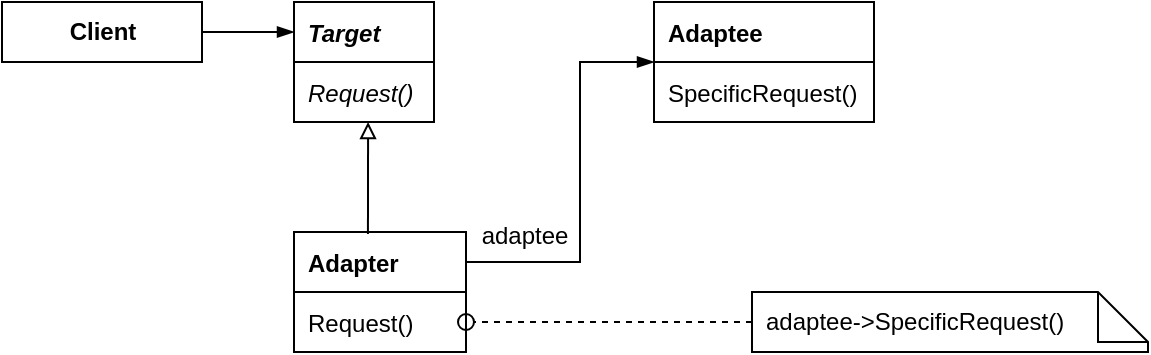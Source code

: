 <mxfile version="17.4.5" type="device"><diagram id="Go7ODr88gcL93da7TFws" name="Page-1"><mxGraphModel dx="1422" dy="706" grid="0" gridSize="10" guides="1" tooltips="1" connect="1" arrows="1" fold="1" page="1" pageScale="1" pageWidth="827" pageHeight="1169" math="0" shadow="0"><root><mxCell id="0"/><mxCell id="1" parent="0"/><mxCell id="mV2-xWREY8VUc57nsRdw-12" value="Target" style="swimlane;fontStyle=3;childLayout=stackLayout;horizontal=1;startSize=30;fillColor=none;horizontalStack=0;resizeParent=1;resizeParentMax=0;resizeLast=0;collapsible=0;marginBottom=0;fontSize=12;swimlaneHead=1;swimlaneBody=1;connectable=1;allowArrows=1;dropTarget=1;align=left;spacingLeft=5;" parent="1" vertex="1"><mxGeometry x="256" y="140" width="70" height="60" as="geometry"><mxRectangle x="245" y="370" width="90" height="26" as="alternateBounds"/></mxGeometry></mxCell><mxCell id="mV2-xWREY8VUc57nsRdw-13" value="Request()" style="text;strokeColor=none;fillColor=none;align=left;verticalAlign=middle;spacingLeft=5;spacingRight=4;overflow=hidden;rotatable=0;points=[[0,0.5],[1,0.5]];portConstraint=eastwest;fontSize=12;fontStyle=2" parent="mV2-xWREY8VUc57nsRdw-12" vertex="1"><mxGeometry y="30" width="70" height="30" as="geometry"/></mxCell><mxCell id="mV2-xWREY8VUc57nsRdw-21" value="" style="edgeStyle=orthogonalEdgeStyle;rounded=0;orthogonalLoop=1;jettySize=auto;html=1;fontSize=12;startSize=25;entryX=0;entryY=0.25;entryDx=0;entryDy=0;endArrow=blockThin;endFill=1;" parent="1" source="mV2-xWREY8VUc57nsRdw-17" target="mV2-xWREY8VUc57nsRdw-12" edge="1"><mxGeometry relative="1" as="geometry"/></mxCell><mxCell id="mV2-xWREY8VUc57nsRdw-17" value="&lt;b&gt;Client&lt;/b&gt;" style="html=1;fontSize=12;startSize=25;arcSize=12;spacing=2;fillColor=none;" parent="1" vertex="1"><mxGeometry x="110" y="140" width="100" height="30" as="geometry"/></mxCell><mxCell id="mV2-xWREY8VUc57nsRdw-26" value="" style="edgeStyle=orthogonalEdgeStyle;rounded=0;orthogonalLoop=1;jettySize=auto;html=1;fontSize=12;startSize=30;entryX=0.529;entryY=1;entryDx=0;entryDy=0;entryPerimeter=0;endArrow=block;endFill=0;exitX=0.43;exitY=0.017;exitDx=0;exitDy=0;exitPerimeter=0;" parent="1" source="mV2-xWREY8VUc57nsRdw-24" target="mV2-xWREY8VUc57nsRdw-13" edge="1"><mxGeometry relative="1" as="geometry"/></mxCell><mxCell id="mV2-xWREY8VUc57nsRdw-24" value="Adapter" style="swimlane;fontStyle=1;childLayout=stackLayout;horizontal=1;startSize=30;fillColor=none;horizontalStack=0;resizeParent=1;resizeParentMax=0;resizeLast=0;collapsible=0;marginBottom=0;fontSize=12;swimlaneHead=1;swimlaneBody=1;connectable=1;allowArrows=1;dropTarget=1;align=left;spacingLeft=5;" parent="1" vertex="1"><mxGeometry x="256" y="255" width="86" height="60" as="geometry"><mxRectangle x="245" y="370" width="90" height="26" as="alternateBounds"/></mxGeometry></mxCell><mxCell id="mV2-xWREY8VUc57nsRdw-25" value="Request()" style="text;strokeColor=none;fillColor=none;align=left;verticalAlign=middle;spacingLeft=5;spacingRight=4;overflow=hidden;rotatable=0;points=[[0,0.5],[1,0.5]];portConstraint=eastwest;fontSize=12;fontStyle=0" parent="mV2-xWREY8VUc57nsRdw-24" vertex="1"><mxGeometry y="30" width="86" height="30" as="geometry"/></mxCell><mxCell id="mV2-xWREY8VUc57nsRdw-30" value="Adaptee" style="swimlane;fontStyle=1;childLayout=stackLayout;horizontal=1;startSize=30;fillColor=none;horizontalStack=0;resizeParent=1;resizeParentMax=0;resizeLast=0;collapsible=0;marginBottom=0;fontSize=12;swimlaneHead=1;swimlaneBody=1;connectable=1;allowArrows=1;dropTarget=1;align=left;spacingLeft=5;" parent="1" vertex="1"><mxGeometry x="436" y="140" width="110" height="60" as="geometry"><mxRectangle x="245" y="370" width="90" height="26" as="alternateBounds"/></mxGeometry></mxCell><mxCell id="mV2-xWREY8VUc57nsRdw-31" value="SpecificRequest()" style="text;strokeColor=none;fillColor=none;align=left;verticalAlign=middle;spacingLeft=5;spacingRight=4;overflow=hidden;rotatable=0;points=[[0,0.5],[1,0.5]];portConstraint=eastwest;fontSize=12;fontStyle=0" parent="mV2-xWREY8VUc57nsRdw-30" vertex="1"><mxGeometry y="30" width="110" height="30" as="geometry"/></mxCell><mxCell id="mV2-xWREY8VUc57nsRdw-34" value="" style="html=1;verticalAlign=bottom;labelBackgroundColor=none;endArrow=oval;endFill=0;endSize=8;rounded=0;fontSize=12;exitX=0;exitY=0.5;exitDx=0;exitDy=0;exitPerimeter=0;anchorPointDirection=0;dashed=1;" parent="1" source="mV2-xWREY8VUc57nsRdw-37" target="mV2-xWREY8VUc57nsRdw-25" edge="1"><mxGeometry width="160" relative="1" as="geometry"><mxPoint x="536" y="290" as="sourcePoint"/><mxPoint x="436" y="342" as="targetPoint"/></mxGeometry></mxCell><mxCell id="mV2-xWREY8VUc57nsRdw-37" value="adaptee-&amp;gt;SpecificRequest()" style="shape=note2;boundedLbl=1;whiteSpace=wrap;html=1;size=25;verticalAlign=middle;align=left;spacingLeft=5;fontSize=12;startSize=30;fillColor=none;" parent="1" vertex="1"><mxGeometry x="485" y="285" width="198" height="30" as="geometry"/></mxCell><mxCell id="KTL6-3ZNHbwk_InETt11-1" value="" style="edgeStyle=orthogonalEdgeStyle;rounded=0;orthogonalLoop=1;jettySize=auto;html=1;fontSize=12;startSize=25;entryX=0;entryY=0.5;entryDx=0;entryDy=0;endArrow=blockThin;endFill=1;exitX=1;exitY=0.25;exitDx=0;exitDy=0;" edge="1" parent="1" source="mV2-xWREY8VUc57nsRdw-24" target="mV2-xWREY8VUc57nsRdw-30"><mxGeometry relative="1" as="geometry"><mxPoint x="220" y="165" as="sourcePoint"/><mxPoint x="266" y="165" as="targetPoint"/><Array as="points"><mxPoint x="399" y="270"/><mxPoint x="399" y="170"/></Array></mxGeometry></mxCell><mxCell id="KTL6-3ZNHbwk_InETt11-3" value="adaptee" style="edgeLabel;html=1;align=center;verticalAlign=middle;resizable=0;points=[];fontSize=12;" vertex="1" connectable="0" parent="KTL6-3ZNHbwk_InETt11-1"><mxGeometry x="-0.257" y="1" relative="1" as="geometry"><mxPoint x="-27" y="2" as="offset"/></mxGeometry></mxCell></root></mxGraphModel></diagram></mxfile>